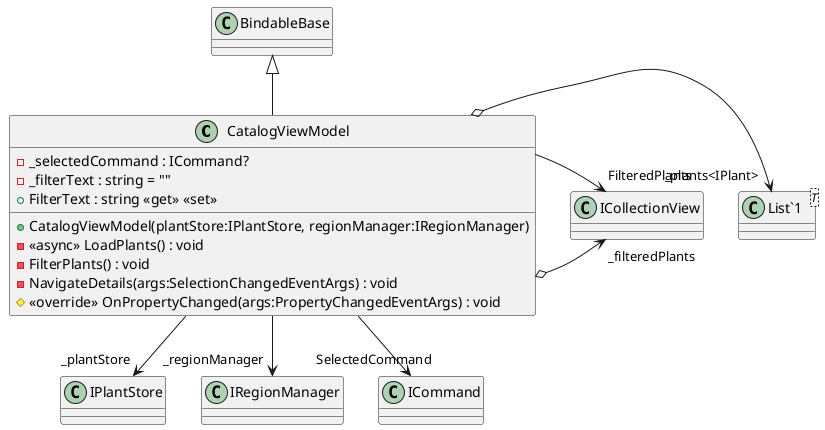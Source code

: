 @startuml
class CatalogViewModel {
    - _selectedCommand : ICommand?
    - _filterText : string = ""
    + FilterText : string <<get>> <<set>>
    + CatalogViewModel(plantStore:IPlantStore, regionManager:IRegionManager)
    - <<async>> LoadPlants() : void
    - FilterPlants() : void
    - NavigateDetails(args:SelectionChangedEventArgs) : void
    # <<override>> OnPropertyChanged(args:PropertyChangedEventArgs) : void
}
class "List`1"<T> {
}
BindableBase <|-- CatalogViewModel
CatalogViewModel --> "_plantStore" IPlantStore
CatalogViewModel --> "_regionManager" IRegionManager
CatalogViewModel o-> "_plants<IPlant>" "List`1"
CatalogViewModel o-> "_filteredPlants" ICollectionView
CatalogViewModel --> "FilteredPlants" ICollectionView
CatalogViewModel --> "SelectedCommand" ICommand
@enduml
